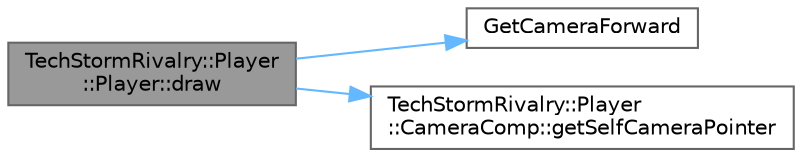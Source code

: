 digraph "TechStormRivalry::Player::Player::draw"
{
 // LATEX_PDF_SIZE
  bgcolor="transparent";
  edge [fontname=Helvetica,fontsize=10,labelfontname=Helvetica,labelfontsize=10];
  node [fontname=Helvetica,fontsize=10,shape=box,height=0.2,width=0.4];
  rankdir="LR";
  Node1 [id="Node000001",label="TechStormRivalry::Player\l::Player::draw",height=0.2,width=0.4,color="gray40", fillcolor="grey60", style="filled", fontcolor="black",tooltip=" "];
  Node1 -> Node2 [id="edge1_Node000001_Node000002",color="steelblue1",style="solid",tooltip=" "];
  Node2 [id="Node000002",label="GetCameraForward",height=0.2,width=0.4,color="grey40", fillcolor="white", style="filled",URL="$rcamera_8h.html#ab361ec882c9925ca6664bc833af9177b",tooltip=" "];
  Node1 -> Node3 [id="edge2_Node000001_Node000003",color="steelblue1",style="solid",tooltip=" "];
  Node3 [id="Node000003",label="TechStormRivalry::Player\l::CameraComp::getSelfCameraPointer",height=0.2,width=0.4,color="grey40", fillcolor="white", style="filled",URL="$class_tech_storm_rivalry_1_1_player_1_1_camera_comp.html#a5d80df8132a5b26155e97045ae81f9de",tooltip=" "];
}
